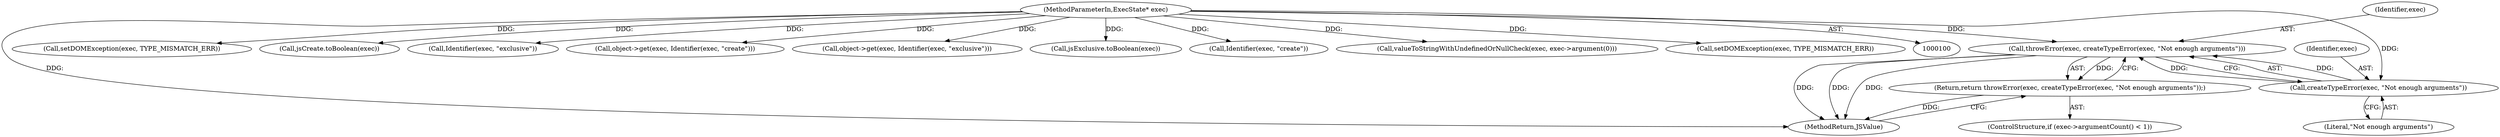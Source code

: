 digraph "1_Chrome_b944f670bb7a8a919daac497a4ea0536c954c201_2@del" {
"1000108" [label="(Call,throwError(exec, createTypeError(exec, \"Not enough arguments\")))"];
"1000110" [label="(Call,createTypeError(exec, \"Not enough arguments\"))"];
"1000101" [label="(MethodParameterIn,ExecState* exec)"];
"1000107" [label="(Return,return throwError(exec, createTypeError(exec, \"Not enough arguments\"));)"];
"1000111" [label="(Identifier,exec)"];
"1000107" [label="(Return,return throwError(exec, createTypeError(exec, \"Not enough arguments\"));)"];
"1000110" [label="(Call,createTypeError(exec, \"Not enough arguments\"))"];
"1000101" [label="(MethodParameterIn,ExecState* exec)"];
"1000230" [label="(Call,setDOMException(exec, TYPE_MISMATCH_ERR))"];
"1000109" [label="(Identifier,exec)"];
"1000112" [label="(Literal,\"Not enough arguments\")"];
"1000169" [label="(Call,jsCreate.toBoolean(exec))"];
"1000176" [label="(Call,Identifier(exec, \"exclusive\"))"];
"1000103" [label="(ControlStructure,if (exec->argumentCount() < 1))"];
"1000108" [label="(Call,throwError(exec, createTypeError(exec, \"Not enough arguments\")))"];
"1000163" [label="(Call,object->get(exec, Identifier(exec, \"create\")))"];
"1000174" [label="(Call,object->get(exec, Identifier(exec, \"exclusive\")))"];
"1000180" [label="(Call,jsExclusive.toBoolean(exec))"];
"1000165" [label="(Call,Identifier(exec, \"create\"))"];
"1000122" [label="(Call,valueToStringWithUndefinedOrNullCheck(exec, exec->argument(0)))"];
"1000249" [label="(MethodReturn,JSValue)"];
"1000202" [label="(Call,setDOMException(exec, TYPE_MISMATCH_ERR))"];
"1000108" -> "1000107"  [label="AST: "];
"1000108" -> "1000110"  [label="CFG: "];
"1000109" -> "1000108"  [label="AST: "];
"1000110" -> "1000108"  [label="AST: "];
"1000107" -> "1000108"  [label="CFG: "];
"1000108" -> "1000249"  [label="DDG: "];
"1000108" -> "1000249"  [label="DDG: "];
"1000108" -> "1000249"  [label="DDG: "];
"1000108" -> "1000107"  [label="DDG: "];
"1000110" -> "1000108"  [label="DDG: "];
"1000110" -> "1000108"  [label="DDG: "];
"1000101" -> "1000108"  [label="DDG: "];
"1000110" -> "1000112"  [label="CFG: "];
"1000111" -> "1000110"  [label="AST: "];
"1000112" -> "1000110"  [label="AST: "];
"1000101" -> "1000110"  [label="DDG: "];
"1000101" -> "1000100"  [label="AST: "];
"1000101" -> "1000249"  [label="DDG: "];
"1000101" -> "1000122"  [label="DDG: "];
"1000101" -> "1000163"  [label="DDG: "];
"1000101" -> "1000165"  [label="DDG: "];
"1000101" -> "1000169"  [label="DDG: "];
"1000101" -> "1000174"  [label="DDG: "];
"1000101" -> "1000176"  [label="DDG: "];
"1000101" -> "1000180"  [label="DDG: "];
"1000101" -> "1000202"  [label="DDG: "];
"1000101" -> "1000230"  [label="DDG: "];
"1000107" -> "1000103"  [label="AST: "];
"1000249" -> "1000107"  [label="CFG: "];
"1000107" -> "1000249"  [label="DDG: "];
}
